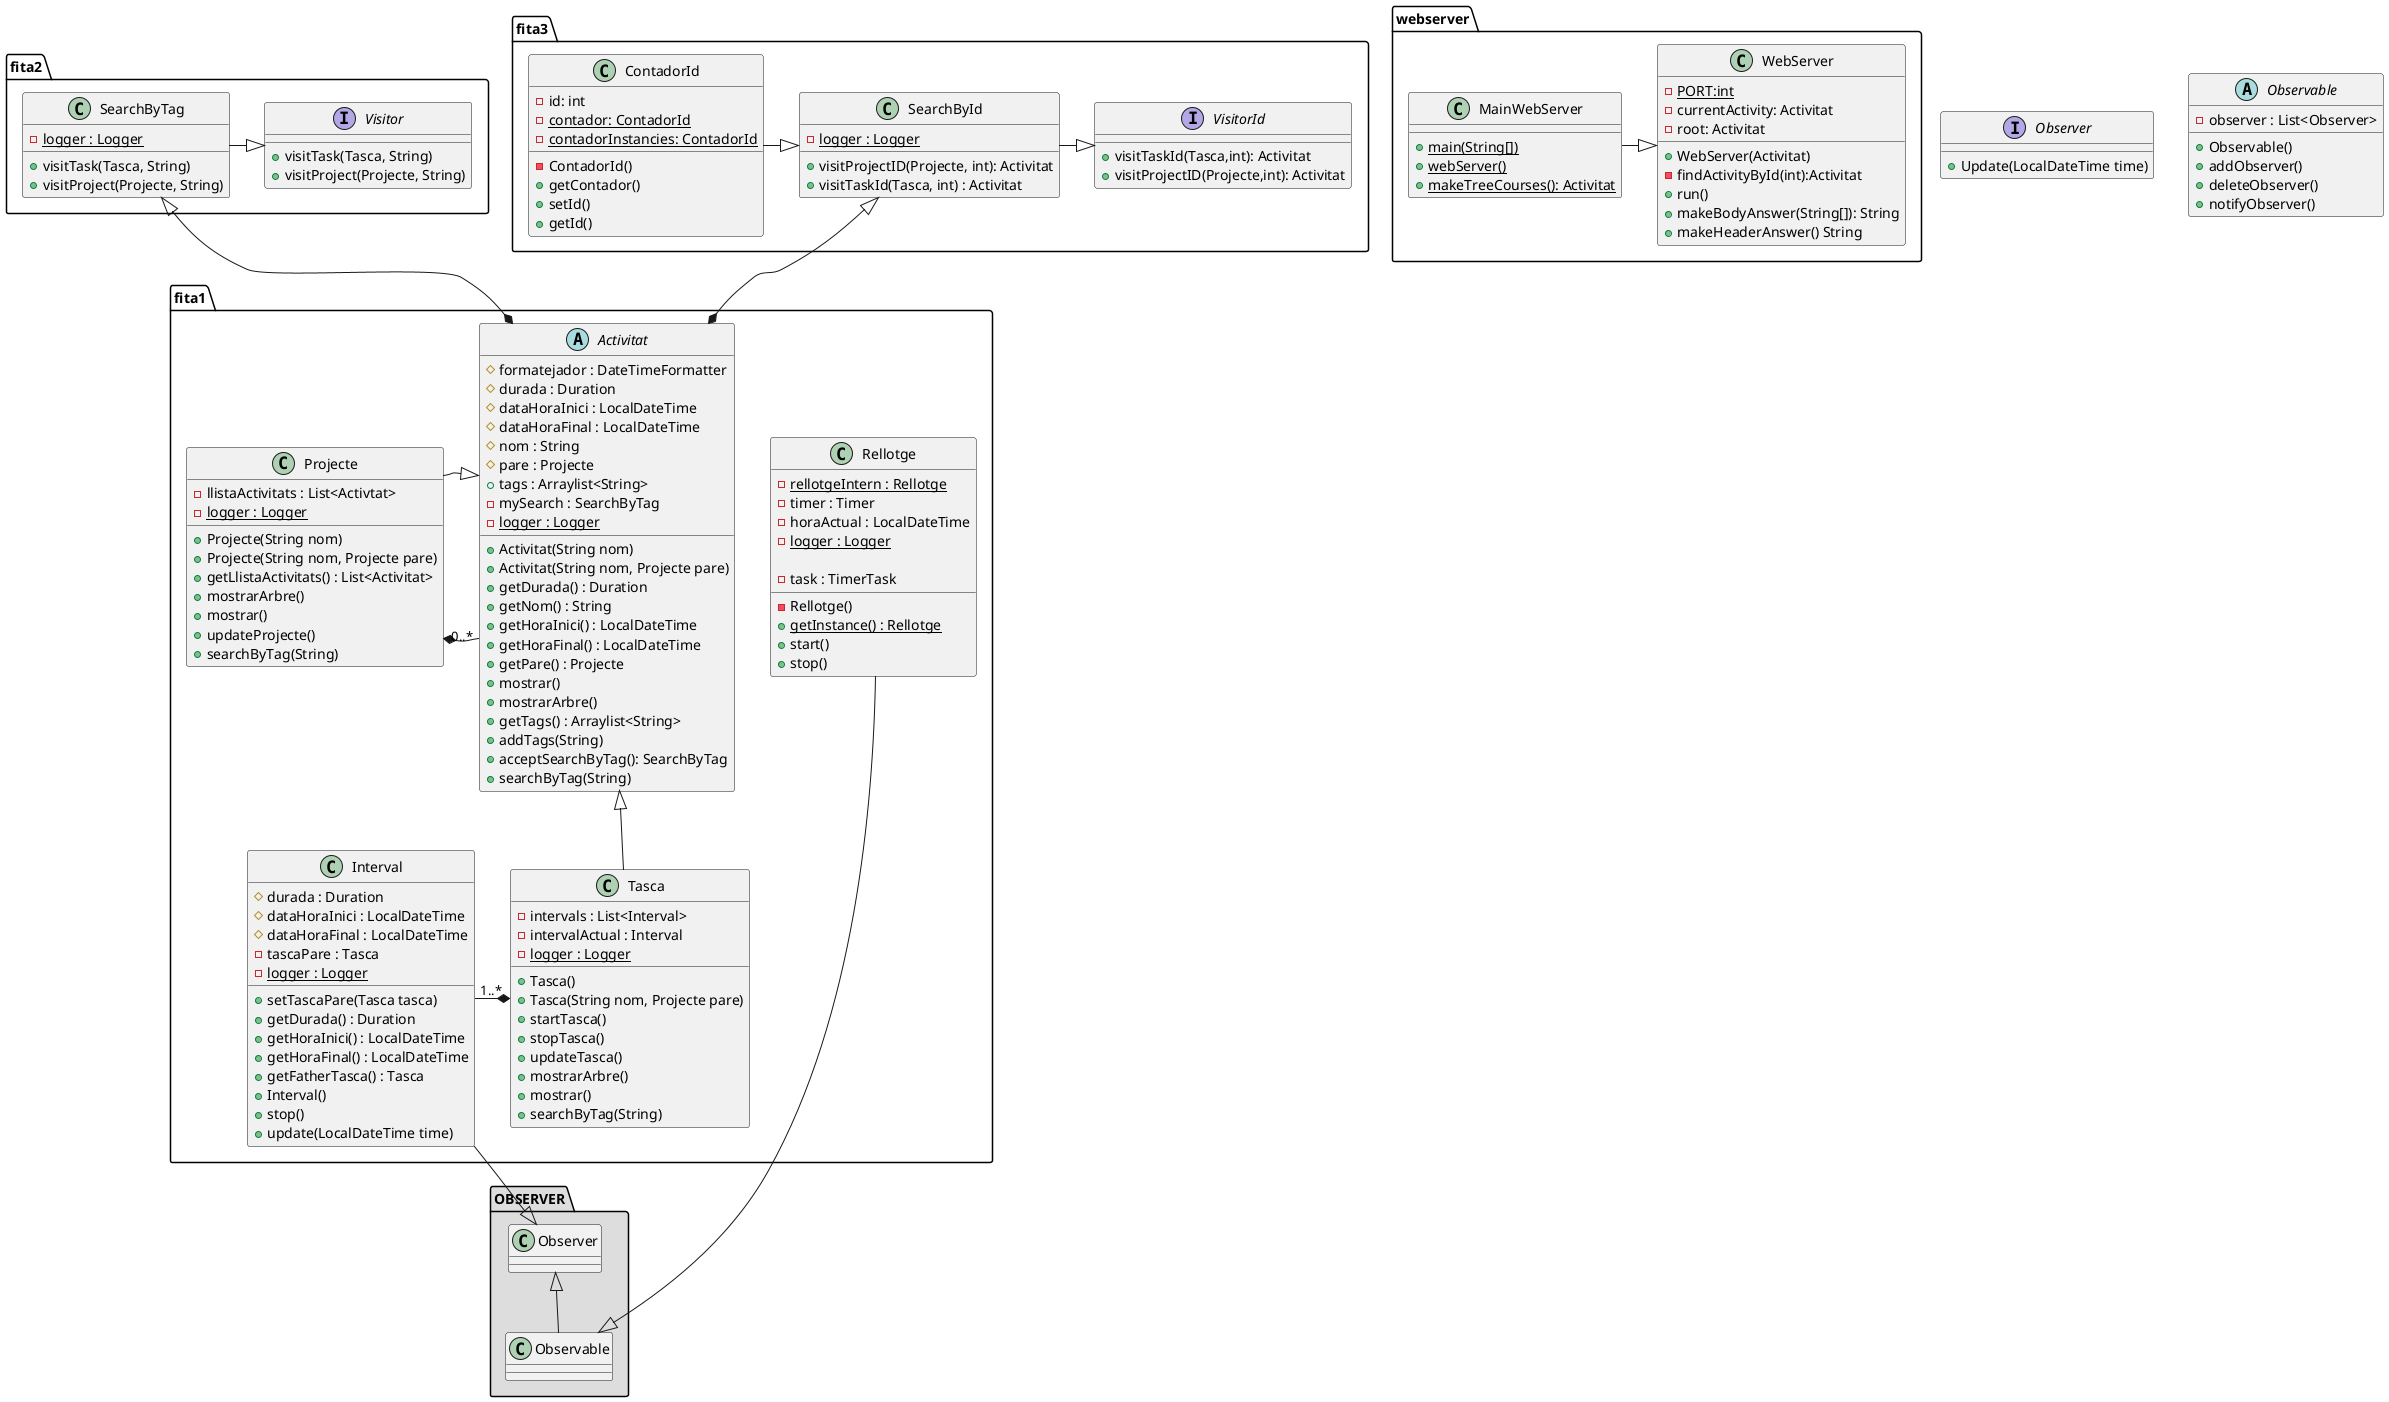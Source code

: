@startuml
'https://plantuml.com/class-diagram

'RELACIONS CLASSES'

package "OBSERVER" #DDDDDD {
  Observer <|-- Observable
}

Observer <|-up- fita1.Interval
fita1.Activitat <|-down- fita1.Tasca
fita1.Activitat "0..*" -left-* fita1.Projecte
Observable <|-left- fita1.Rellotge
fita1.Activitat <|-left- fita1.Projecte
fita1.Interval "1..*" -right-* fita1.Tasca
fita2.SearchByTag <|-down-* fita1.Activitat
fita2.Visitor <|-left- fita2.SearchByTag
fita3.VisitorId <|-left- fita3.SearchById
fita3.SearchById <|-down-* fita1.Activitat
fita3.SearchById <|-left- fita3.ContadorId
webserver.WebServer <|-left- webserver.MainWebServer


'CLASSES'
 class fita1.Interval
{
    # durada : Duration
    # dataHoraInici : LocalDateTime
    # dataHoraFinal : LocalDateTime
    - tascaPare : Tasca
    {static}- logger : Logger
    + setTascaPare(Tasca tasca)
    + getDurada() : Duration
    + getHoraInici() : LocalDateTime
    + getHoraFinal() : LocalDateTime
    + getFatherTasca() : Tasca
    + Interval()
    + stop()
    + update(LocalDateTime time)
}

class fita1.Tasca
{
    - intervals : List<Interval>
    - intervalActual : Interval
    {static}- logger : Logger
    + Tasca()
    + Tasca(String nom, Projecte pare)
    + startTasca()
    + stopTasca()
    + updateTasca()
    + mostrarArbre()
    + mostrar()
    + searchByTag(String)

}

class fita1.Projecte
{

    -llistaActivitats : List<Activtat>
    {static} -logger : Logger
    + Projecte(String nom)
    + Projecte(String nom, Projecte pare)
    + getLlistaActivitats() : List<Activitat>
    + mostrarArbre()
    + mostrar()
    + updateProjecte()
    + searchByTag(String)
}
 abstract class fita1.Activitat
{
    # formatejador : DateTimeFormatter
    # durada : Duration
    # dataHoraInici : LocalDateTime
    # dataHoraFinal : LocalDateTime
    # nom : String
    # pare : Projecte
    + tags : Arraylist<String>
    - mySearch : SearchByTag
    {static} - logger : Logger

    + Activitat(String nom)
    + Activitat(String nom, Projecte pare)
    + getDurada() : Duration
    + getNom() : String
    + getHoraInici() : LocalDateTime
    + getHoraFinal() : LocalDateTime
    + getPare() : Projecte
    + mostrar()
    + mostrarArbre()
    + getTags() : Arraylist<String>
    + addTags(String)
    + acceptSearchByTag(): SearchByTag
    +searchByTag(String)

}


interface Observer
{
    + Update(LocalDateTime time)
}
abstract class Observable
{
    -observer : List<Observer>
    +Observable()
    +addObserver()
    +deleteObserver()
    +notifyObserver()

}


class fita1.Rellotge
{

    {static}-rellotgeIntern : Rellotge
    - timer : Timer
    - horaActual : LocalDateTime
    {static} - logger : Logger

    - Rellotge()
    {static}+getInstance() : Rellotge
    - task : TimerTask
    + start()
    + stop()

}
interface fita2.Visitor{
    + visitTask(Tasca, String)
    + visitProject(Projecte, String)
}
class fita2.SearchByTag{
    {static}-logger : Logger
    + visitTask(Tasca, String)
    + visitProject(Projecte, String)
}

class fita3.ContadorId{
    - id: int
    {static}- contador: ContadorId
    {static}- contadorInstancies: ContadorId

    - ContadorId()
    + getContador()
    + setId()
    + getId()
}

class fita3.SearchById{
    {static} - logger : Logger
    +visitProjectID(Projecte, int): Activitat
    +visitTaskId(Tasca, int) : Activitat

}
interface fita3.VisitorId{
    + visitTaskId(Tasca,int): Activitat
    +visitProjectID(Projecte,int): Activitat
}

class webserver.MainWebServer{
    {static} +main(String[])
    {static} + webServer()
    {static} + makeTreeCourses(): Activitat
}

class webserver.WebServer{
    {static} - PORT:int
    - currentActivity: Activitat
    - root: Activitat

    +WebServer(Activitat)
    -findActivityById(int):Activitat
    +run()
    +makeBodyAnswer(String[]): String
    +makeHeaderAnswer() String
}
@enduml